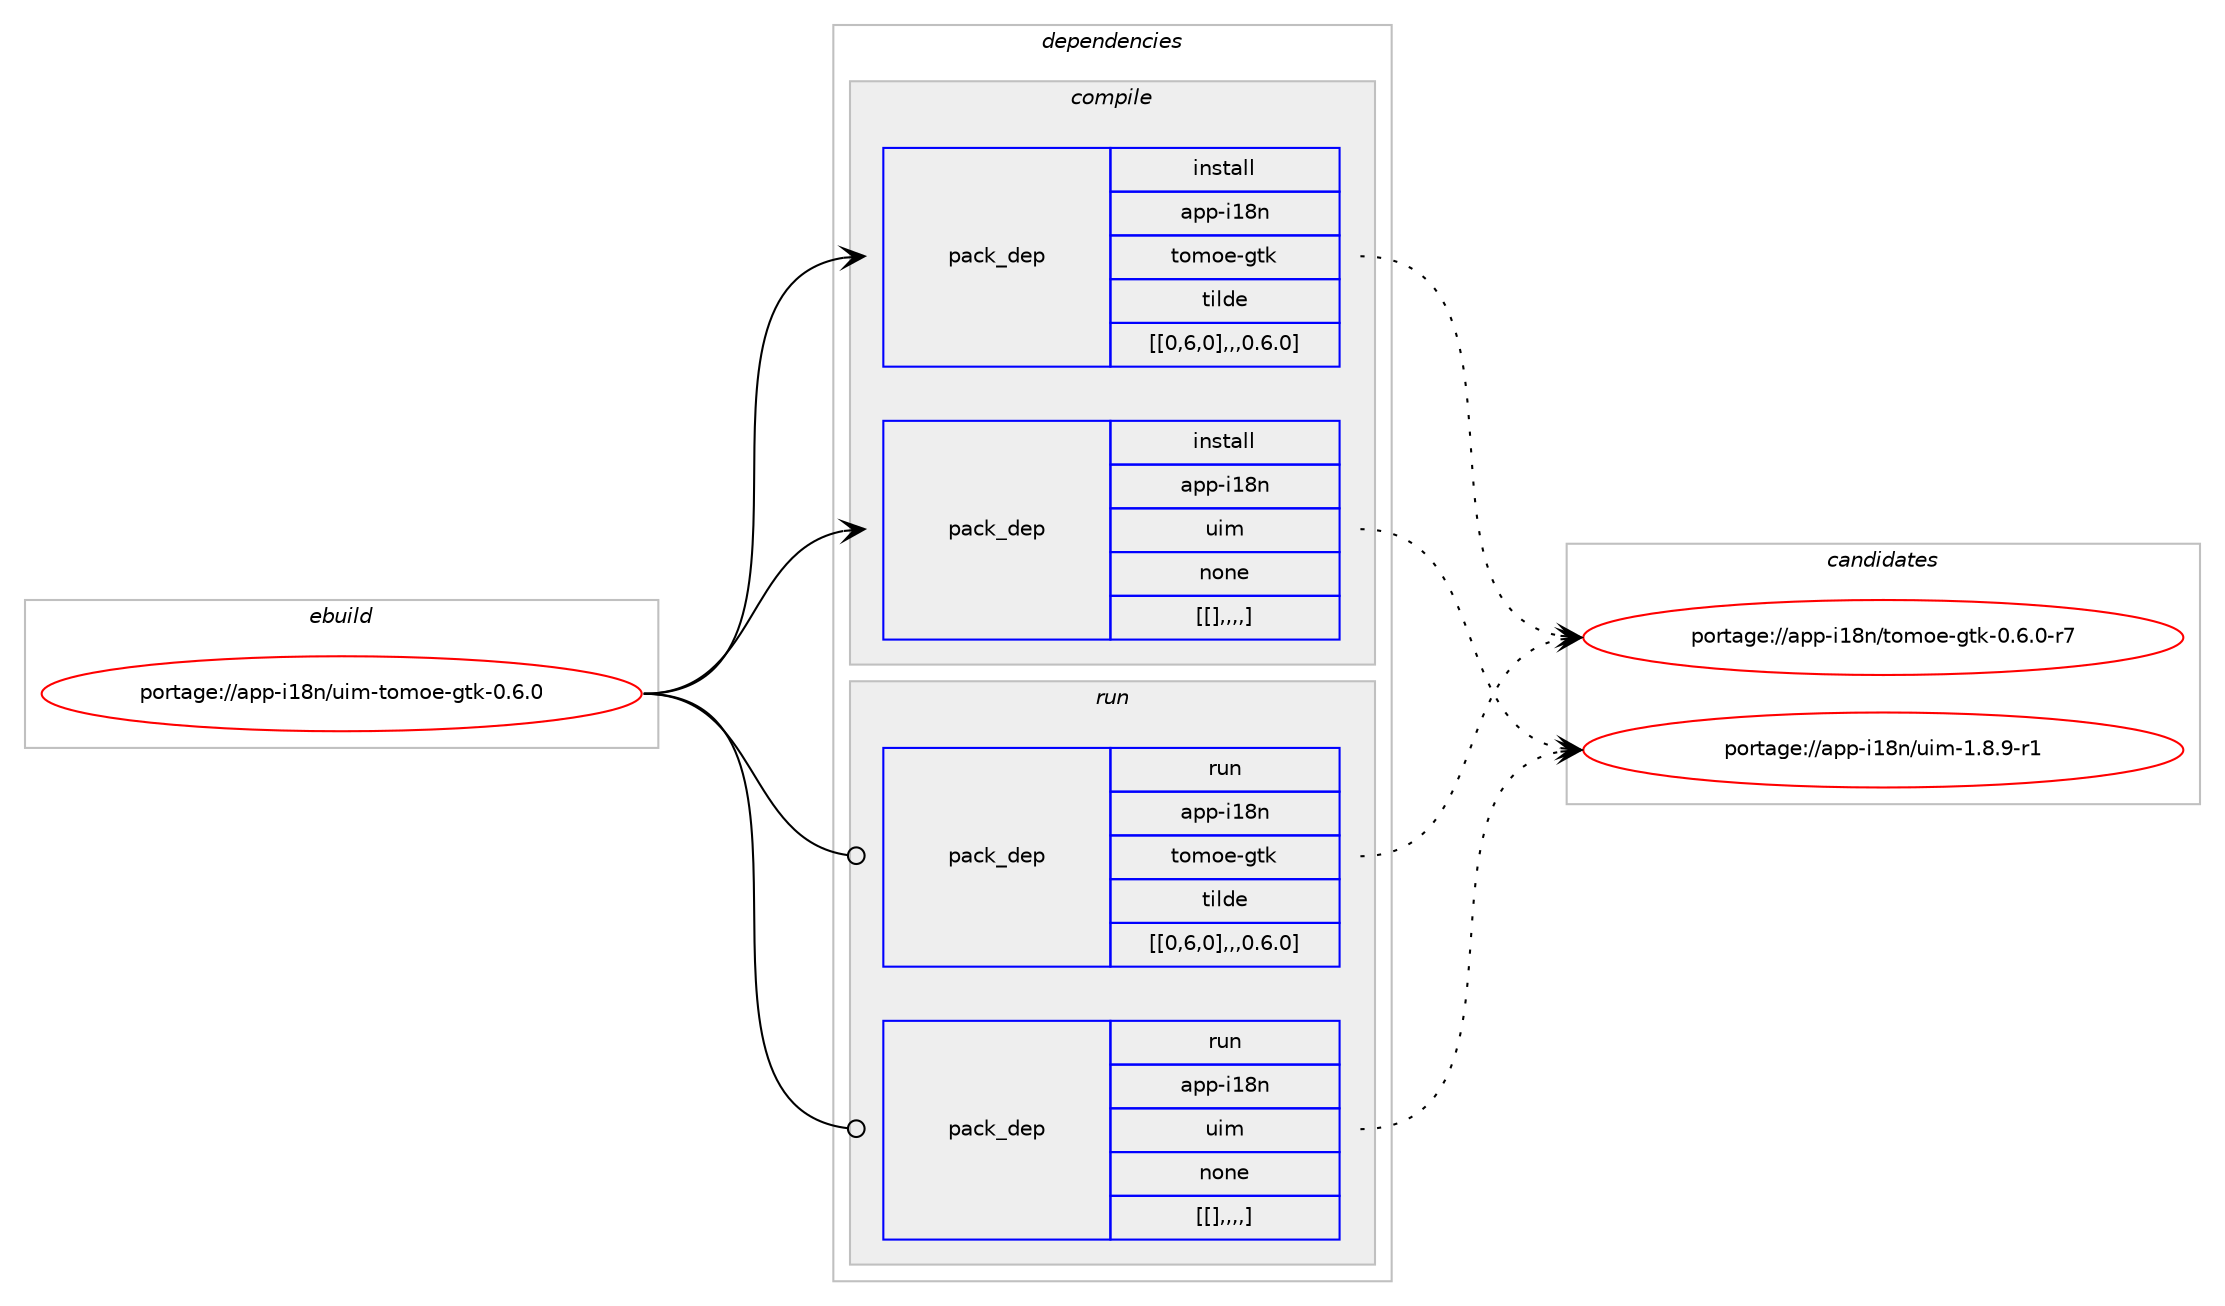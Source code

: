 digraph prolog {

# *************
# Graph options
# *************

newrank=true;
concentrate=true;
compound=true;
graph [rankdir=LR,fontname=Helvetica,fontsize=10,ranksep=1.5];#, ranksep=2.5, nodesep=0.2];
edge  [arrowhead=vee];
node  [fontname=Helvetica,fontsize=10];

# **********
# The ebuild
# **********

subgraph cluster_leftcol {
color=gray;
label=<<i>ebuild</i>>;
id [label="portage://app-i18n/uim-tomoe-gtk-0.6.0", color=red, width=4, href="../app-i18n/uim-tomoe-gtk-0.6.0.svg"];
}

# ****************
# The dependencies
# ****************

subgraph cluster_midcol {
color=gray;
label=<<i>dependencies</i>>;
subgraph cluster_compile {
fillcolor="#eeeeee";
style=filled;
label=<<i>compile</i>>;
subgraph pack27435 {
dependency39516 [label=<<TABLE BORDER="0" CELLBORDER="1" CELLSPACING="0" CELLPADDING="4" WIDTH="220"><TR><TD ROWSPAN="6" CELLPADDING="30">pack_dep</TD></TR><TR><TD WIDTH="110">install</TD></TR><TR><TD>app-i18n</TD></TR><TR><TD>tomoe-gtk</TD></TR><TR><TD>tilde</TD></TR><TR><TD>[[0,6,0],,,0.6.0]</TD></TR></TABLE>>, shape=none, color=blue];
}
id:e -> dependency39516:w [weight=20,style="solid",arrowhead="vee"];
subgraph pack27436 {
dependency39517 [label=<<TABLE BORDER="0" CELLBORDER="1" CELLSPACING="0" CELLPADDING="4" WIDTH="220"><TR><TD ROWSPAN="6" CELLPADDING="30">pack_dep</TD></TR><TR><TD WIDTH="110">install</TD></TR><TR><TD>app-i18n</TD></TR><TR><TD>uim</TD></TR><TR><TD>none</TD></TR><TR><TD>[[],,,,]</TD></TR></TABLE>>, shape=none, color=blue];
}
id:e -> dependency39517:w [weight=20,style="solid",arrowhead="vee"];
}
subgraph cluster_compileandrun {
fillcolor="#eeeeee";
style=filled;
label=<<i>compile and run</i>>;
}
subgraph cluster_run {
fillcolor="#eeeeee";
style=filled;
label=<<i>run</i>>;
subgraph pack27437 {
dependency39518 [label=<<TABLE BORDER="0" CELLBORDER="1" CELLSPACING="0" CELLPADDING="4" WIDTH="220"><TR><TD ROWSPAN="6" CELLPADDING="30">pack_dep</TD></TR><TR><TD WIDTH="110">run</TD></TR><TR><TD>app-i18n</TD></TR><TR><TD>tomoe-gtk</TD></TR><TR><TD>tilde</TD></TR><TR><TD>[[0,6,0],,,0.6.0]</TD></TR></TABLE>>, shape=none, color=blue];
}
id:e -> dependency39518:w [weight=20,style="solid",arrowhead="odot"];
subgraph pack27438 {
dependency39519 [label=<<TABLE BORDER="0" CELLBORDER="1" CELLSPACING="0" CELLPADDING="4" WIDTH="220"><TR><TD ROWSPAN="6" CELLPADDING="30">pack_dep</TD></TR><TR><TD WIDTH="110">run</TD></TR><TR><TD>app-i18n</TD></TR><TR><TD>uim</TD></TR><TR><TD>none</TD></TR><TR><TD>[[],,,,]</TD></TR></TABLE>>, shape=none, color=blue];
}
id:e -> dependency39519:w [weight=20,style="solid",arrowhead="odot"];
}
}

# **************
# The candidates
# **************

subgraph cluster_choices {
rank=same;
color=gray;
label=<<i>candidates</i>>;

subgraph choice27435 {
color=black;
nodesep=1;
choice9711211245105495611047116111109111101451031161074548465446484511455 [label="portage://app-i18n/tomoe-gtk-0.6.0-r7", color=red, width=4,href="../app-i18n/tomoe-gtk-0.6.0-r7.svg"];
dependency39516:e -> choice9711211245105495611047116111109111101451031161074548465446484511455:w [style=dotted,weight="100"];
}
subgraph choice27436 {
color=black;
nodesep=1;
choice97112112451054956110471171051094549465646574511449 [label="portage://app-i18n/uim-1.8.9-r1", color=red, width=4,href="../app-i18n/uim-1.8.9-r1.svg"];
dependency39517:e -> choice97112112451054956110471171051094549465646574511449:w [style=dotted,weight="100"];
}
subgraph choice27437 {
color=black;
nodesep=1;
choice9711211245105495611047116111109111101451031161074548465446484511455 [label="portage://app-i18n/tomoe-gtk-0.6.0-r7", color=red, width=4,href="../app-i18n/tomoe-gtk-0.6.0-r7.svg"];
dependency39518:e -> choice9711211245105495611047116111109111101451031161074548465446484511455:w [style=dotted,weight="100"];
}
subgraph choice27438 {
color=black;
nodesep=1;
choice97112112451054956110471171051094549465646574511449 [label="portage://app-i18n/uim-1.8.9-r1", color=red, width=4,href="../app-i18n/uim-1.8.9-r1.svg"];
dependency39519:e -> choice97112112451054956110471171051094549465646574511449:w [style=dotted,weight="100"];
}
}

}
